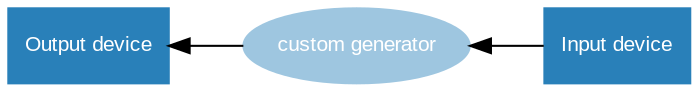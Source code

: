 /* vim: set et sw=4 sts=4: */

digraph {
    graph [rankdir=RL];
    edge [arrowhead=normal, style=solid];

    /* Devices */
    node [shape=rect, style=filled, color="#2980b9", fontname=Arial, fontcolor="#ffffff", fontsize=10];

    output [label="Output device"]
    input [label="Input device"]

    /* functions */
    node [shape=oval, style=filled, color="#9ec6e0", fontcolor="#ffffff"];

    gen [label="custom generator"]

    input -> gen -> output;
}
